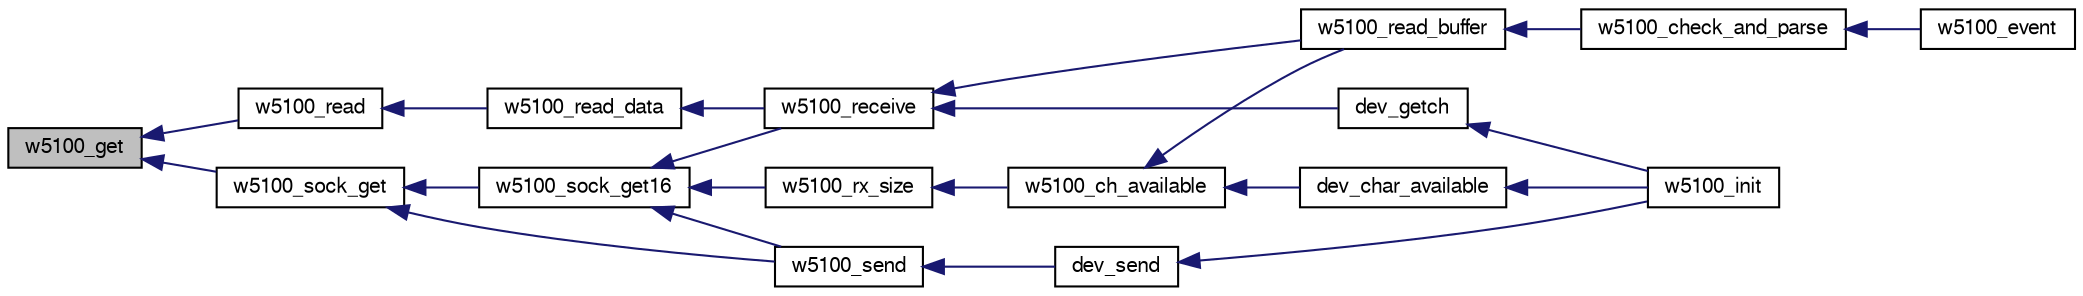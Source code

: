 digraph "w5100_get"
{
  edge [fontname="FreeSans",fontsize="10",labelfontname="FreeSans",labelfontsize="10"];
  node [fontname="FreeSans",fontsize="10",shape=record];
  rankdir="LR";
  Node1 [label="w5100_get",height=0.2,width=0.4,color="black", fillcolor="grey75", style="filled", fontcolor="black"];
  Node1 -> Node2 [dir="back",color="midnightblue",fontsize="10",style="solid",fontname="FreeSans"];
  Node2 [label="w5100_read",height=0.2,width=0.4,color="black", fillcolor="white", style="filled",URL="$w5100_8c.html#aa07a01f5b03c499e6bbcc4edcd14c301"];
  Node2 -> Node3 [dir="back",color="midnightblue",fontsize="10",style="solid",fontname="FreeSans"];
  Node3 [label="w5100_read_data",height=0.2,width=0.4,color="black", fillcolor="white", style="filled",URL="$w5100_8c.html#a455780f8178c7ad9c93bb668b60724fb"];
  Node3 -> Node4 [dir="back",color="midnightblue",fontsize="10",style="solid",fontname="FreeSans"];
  Node4 [label="w5100_receive",height=0.2,width=0.4,color="black", fillcolor="white", style="filled",URL="$w5100_8h.html#abf3016ffe8faf50c1bf56f6f21ceb261"];
  Node4 -> Node5 [dir="back",color="midnightblue",fontsize="10",style="solid",fontname="FreeSans"];
  Node5 [label="dev_getch",height=0.2,width=0.4,color="black", fillcolor="white", style="filled",URL="$w5100_8c.html#ab67a98be34d00c997637455e114f8ce3"];
  Node5 -> Node6 [dir="back",color="midnightblue",fontsize="10",style="solid",fontname="FreeSans"];
  Node6 [label="w5100_init",height=0.2,width=0.4,color="black", fillcolor="white", style="filled",URL="$w5100_8h.html#a3a4ec6731e43710788d3e51f7749259c"];
  Node4 -> Node7 [dir="back",color="midnightblue",fontsize="10",style="solid",fontname="FreeSans"];
  Node7 [label="w5100_read_buffer",height=0.2,width=0.4,color="black", fillcolor="white", style="filled",URL="$w5100_8h.html#a2ae213a79bee0946b566b34f16fa543c"];
  Node7 -> Node8 [dir="back",color="midnightblue",fontsize="10",style="solid",fontname="FreeSans"];
  Node8 [label="w5100_check_and_parse",height=0.2,width=0.4,color="black", fillcolor="white", style="filled",URL="$w5100_8h.html#afdd593c03d1555eeaeb9252463c6d8e4"];
  Node8 -> Node9 [dir="back",color="midnightblue",fontsize="10",style="solid",fontname="FreeSans"];
  Node9 [label="w5100_event",height=0.2,width=0.4,color="black", fillcolor="white", style="filled",URL="$w5100_8h.html#a7266971e7bc00efad150ab73bbfc8c29"];
  Node1 -> Node10 [dir="back",color="midnightblue",fontsize="10",style="solid",fontname="FreeSans"];
  Node10 [label="w5100_sock_get",height=0.2,width=0.4,color="black", fillcolor="white", style="filled",URL="$w5100_8c.html#aa329ee90cfec600285df9d7382a2c623"];
  Node10 -> Node11 [dir="back",color="midnightblue",fontsize="10",style="solid",fontname="FreeSans"];
  Node11 [label="w5100_sock_get16",height=0.2,width=0.4,color="black", fillcolor="white", style="filled",URL="$w5100_8c.html#ac3249d8a1bb38835870a1fc6a8c61524"];
  Node11 -> Node12 [dir="back",color="midnightblue",fontsize="10",style="solid",fontname="FreeSans"];
  Node12 [label="w5100_send",height=0.2,width=0.4,color="black", fillcolor="white", style="filled",URL="$w5100_8h.html#a53e5379a5746a3b67460fe3afc1983cc"];
  Node12 -> Node13 [dir="back",color="midnightblue",fontsize="10",style="solid",fontname="FreeSans"];
  Node13 [label="dev_send",height=0.2,width=0.4,color="black", fillcolor="white", style="filled",URL="$w5100_8c.html#ae0220ed6f4f83a3e5468912071278434"];
  Node13 -> Node6 [dir="back",color="midnightblue",fontsize="10",style="solid",fontname="FreeSans"];
  Node11 -> Node14 [dir="back",color="midnightblue",fontsize="10",style="solid",fontname="FreeSans"];
  Node14 [label="w5100_rx_size",height=0.2,width=0.4,color="black", fillcolor="white", style="filled",URL="$w5100_8h.html#a834e87b2f3c3cd190eee04e2c9162d92"];
  Node14 -> Node15 [dir="back",color="midnightblue",fontsize="10",style="solid",fontname="FreeSans"];
  Node15 [label="w5100_ch_available",height=0.2,width=0.4,color="black", fillcolor="white", style="filled",URL="$w5100_8h.html#aa03fab8432b75178c2d37da11f8444f3"];
  Node15 -> Node16 [dir="back",color="midnightblue",fontsize="10",style="solid",fontname="FreeSans"];
  Node16 [label="dev_char_available",height=0.2,width=0.4,color="black", fillcolor="white", style="filled",URL="$w5100_8c.html#ac607c7e302a7a46608bf2c3897940f09"];
  Node16 -> Node6 [dir="back",color="midnightblue",fontsize="10",style="solid",fontname="FreeSans"];
  Node15 -> Node7 [dir="back",color="midnightblue",fontsize="10",style="solid",fontname="FreeSans"];
  Node11 -> Node4 [dir="back",color="midnightblue",fontsize="10",style="solid",fontname="FreeSans"];
  Node10 -> Node12 [dir="back",color="midnightblue",fontsize="10",style="solid",fontname="FreeSans"];
}
